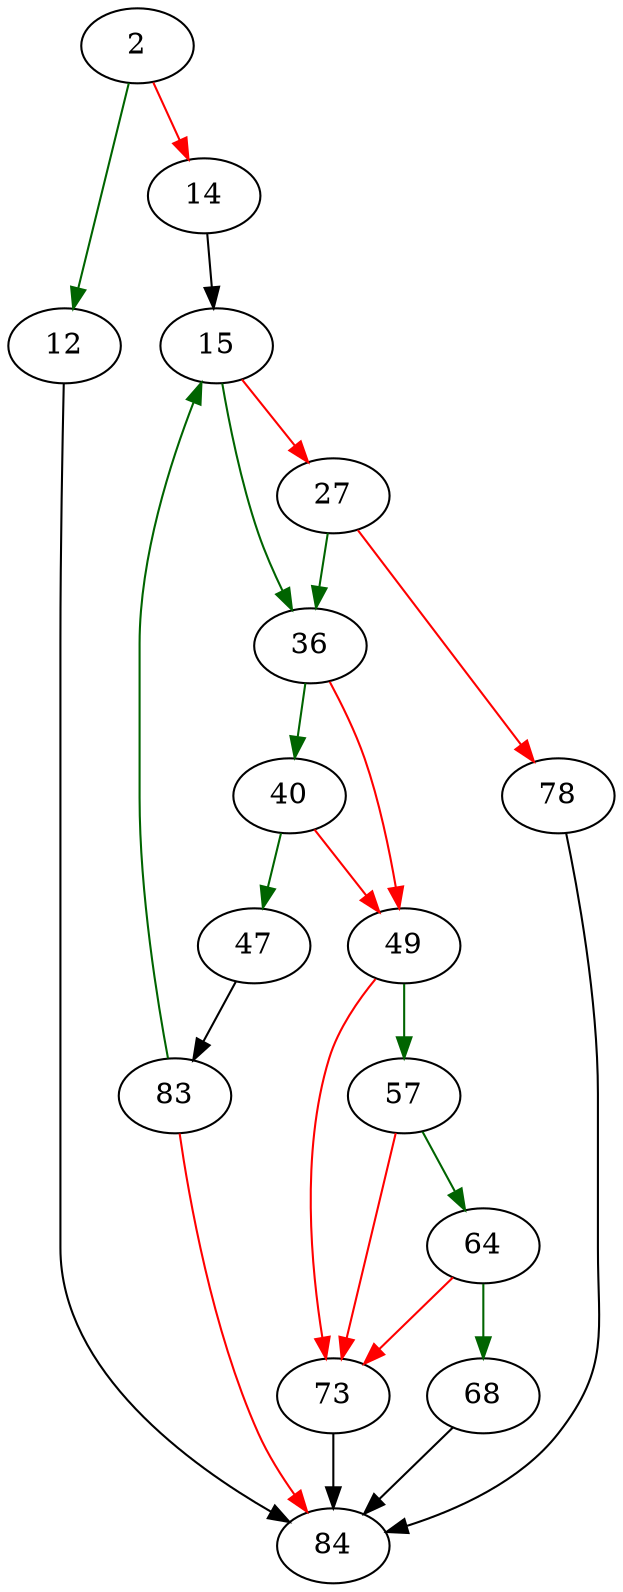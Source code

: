 strict digraph "yy_find_shift_action" {
	// Node definitions.
	2 [entry=true];
	12;
	14;
	84;
	15;
	36;
	27;
	78;
	40;
	49;
	47;
	83;
	57;
	73;
	64;
	68;

	// Edge definitions.
	2 -> 12 [
		color=darkgreen
		cond=true
	];
	2 -> 14 [
		color=red
		cond=false
	];
	12 -> 84;
	14 -> 15;
	15 -> 36 [
		color=darkgreen
		cond=true
	];
	15 -> 27 [
		color=red
		cond=false
	];
	36 -> 40 [
		color=darkgreen
		cond=true
	];
	36 -> 49 [
		color=red
		cond=false
	];
	27 -> 36 [
		color=darkgreen
		cond=true
	];
	27 -> 78 [
		color=red
		cond=false
	];
	78 -> 84;
	40 -> 49 [
		color=red
		cond=false
	];
	40 -> 47 [
		color=darkgreen
		cond=true
	];
	49 -> 57 [
		color=darkgreen
		cond=true
	];
	49 -> 73 [
		color=red
		cond=false
	];
	47 -> 83;
	83 -> 84 [
		color=red
		cond=false
	];
	83 -> 15 [
		color=darkgreen
		cond=true
	];
	57 -> 73 [
		color=red
		cond=false
	];
	57 -> 64 [
		color=darkgreen
		cond=true
	];
	73 -> 84;
	64 -> 73 [
		color=red
		cond=false
	];
	64 -> 68 [
		color=darkgreen
		cond=true
	];
	68 -> 84;
}